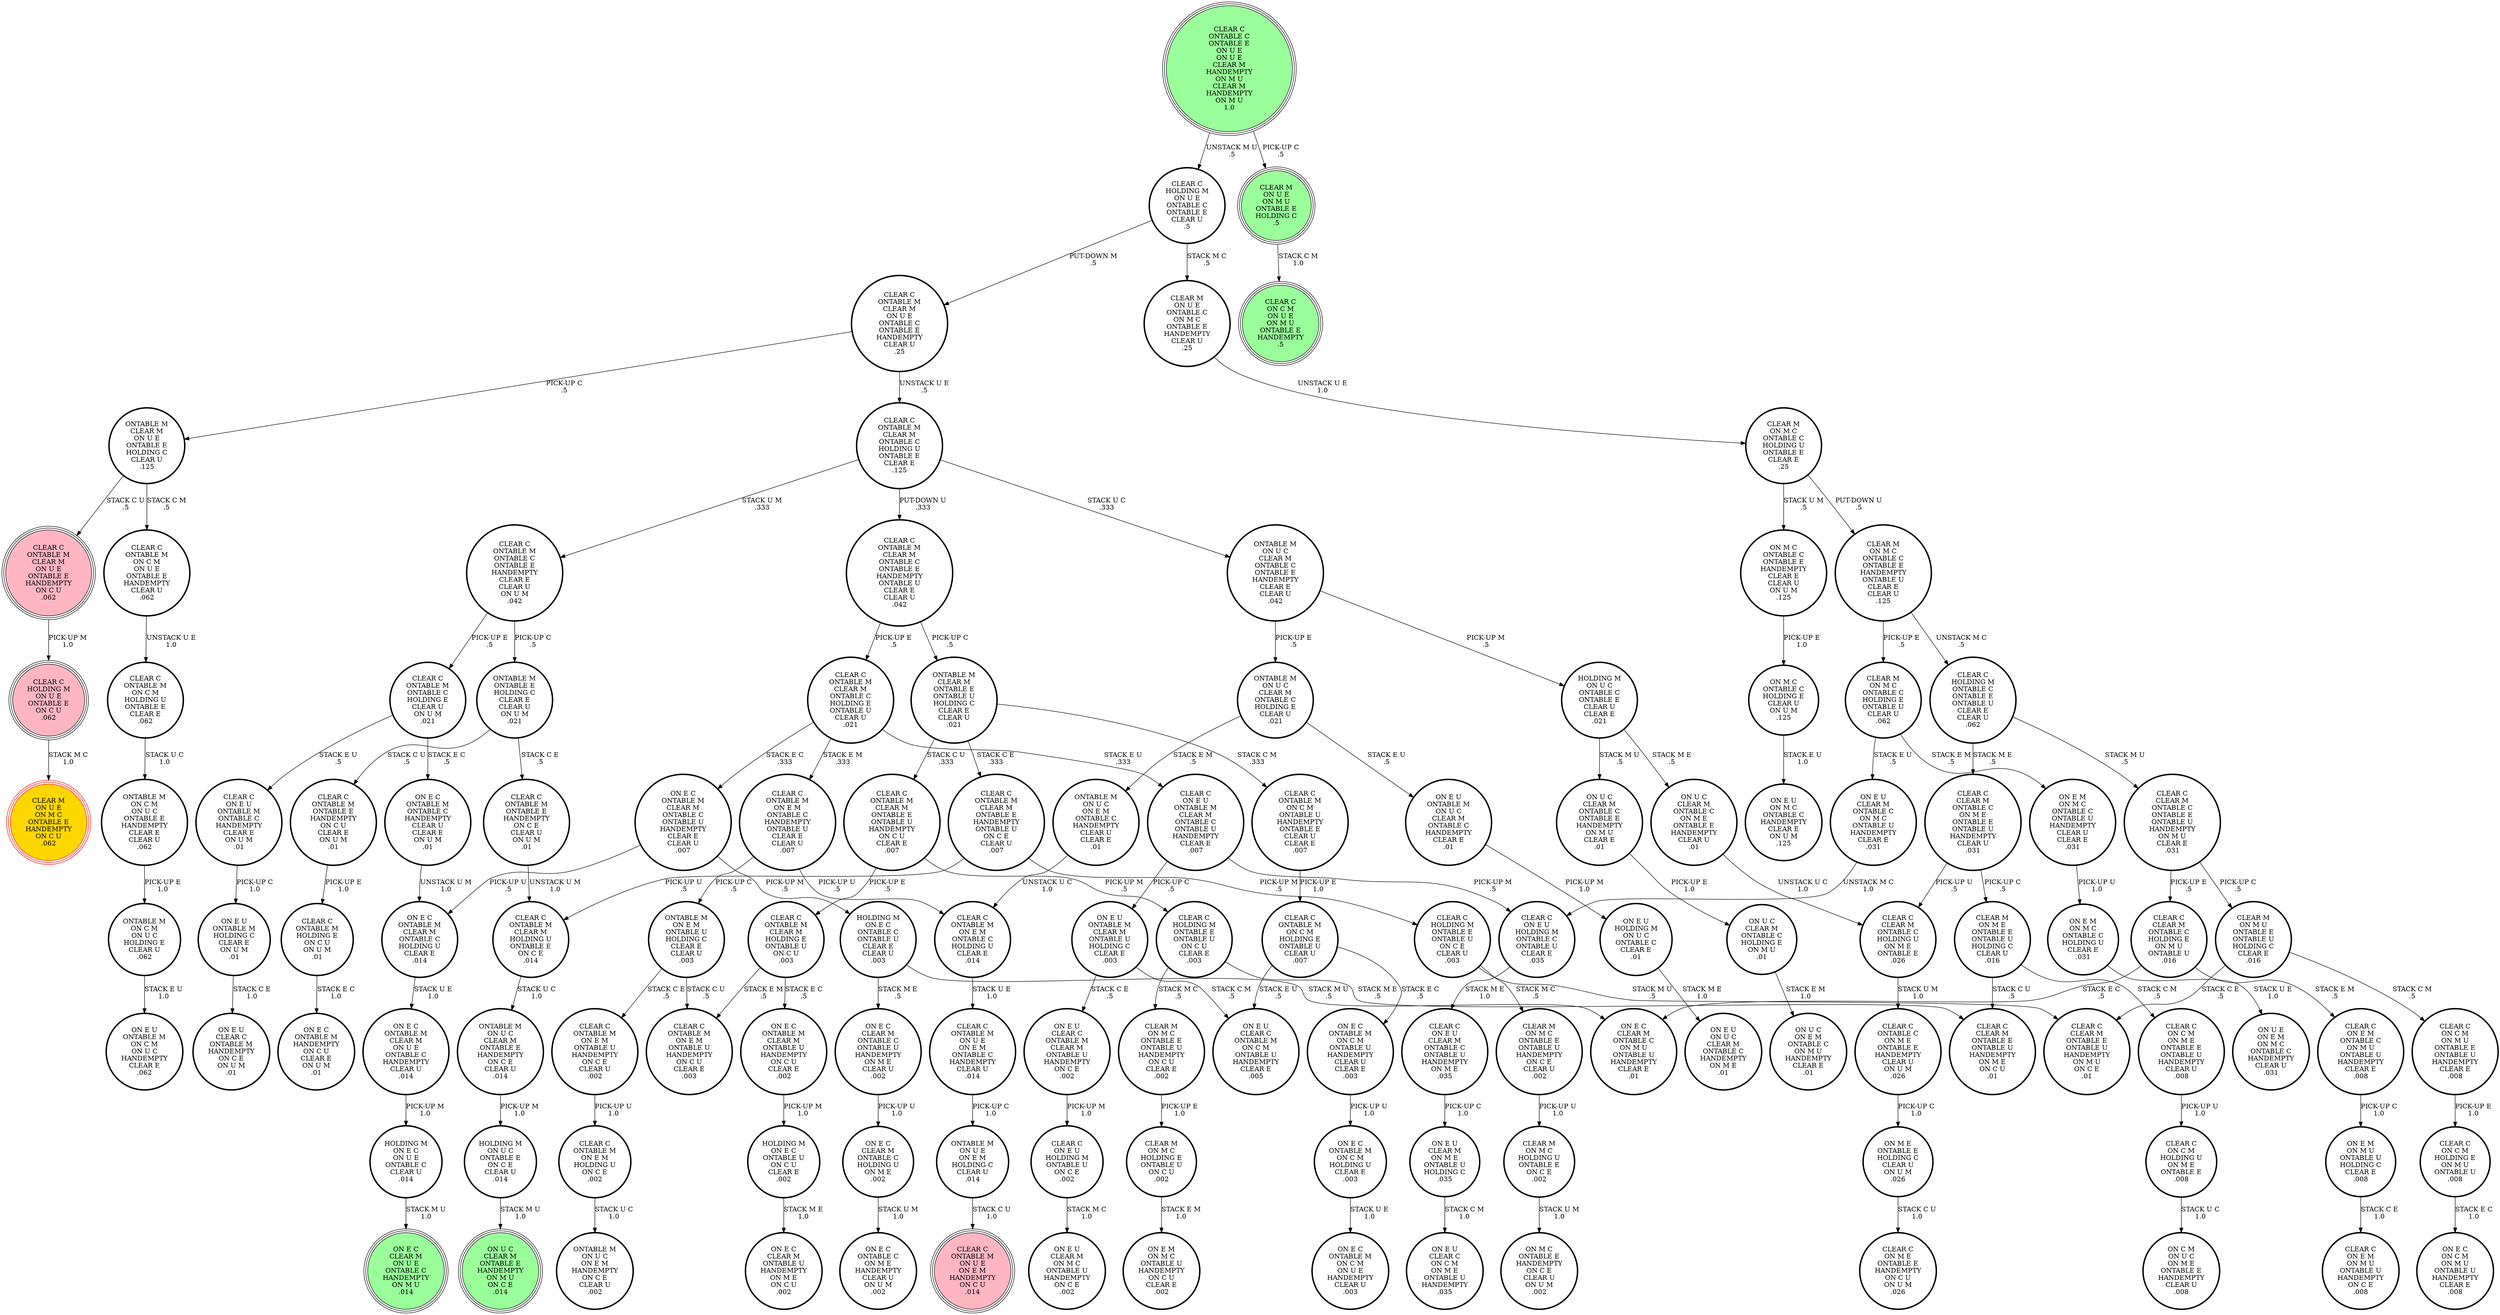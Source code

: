 digraph {
"CLEAR C\nONTABLE M\nONTABLE E\nHANDEMPTY\nON C E\nCLEAR U\nON U M\n.01\n" -> "CLEAR C\nONTABLE M\nCLEAR M\nHOLDING U\nONTABLE E\nON C E\n.014\n"[label="UNSTACK U M\n1.0\n"];
"CLEAR C\nONTABLE M\nON C M\nHOLDING E\nONTABLE U\nCLEAR U\n.007\n" -> "ON E C\nONTABLE M\nON C M\nONTABLE U\nHANDEMPTY\nCLEAR U\nCLEAR E\n.003\n"[label="STACK E C\n.5\n"];
"CLEAR C\nONTABLE M\nON C M\nHOLDING E\nONTABLE U\nCLEAR U\n.007\n" -> "ON E U\nCLEAR C\nONTABLE M\nON C M\nONTABLE U\nHANDEMPTY\nCLEAR E\n.005\n"[label="STACK E U\n.5\n"];
"CLEAR C\nONTABLE M\nON E M\nONTABLE C\nHOLDING U\nCLEAR E\n.014\n" -> "CLEAR C\nONTABLE M\nON U E\nON E M\nONTABLE C\nHANDEMPTY\nCLEAR U\n.014\n"[label="STACK U E\n1.0\n"];
"ON U C\nCLEAR M\nONTABLE C\nON M E\nONTABLE E\nHANDEMPTY\nCLEAR U\n.01\n" -> "CLEAR C\nCLEAR M\nONTABLE C\nHOLDING U\nON M E\nONTABLE E\n.026\n"[label="UNSTACK U C\n1.0\n"];
"CLEAR C\nHOLDING M\nON U E\nONTABLE C\nONTABLE E\nCLEAR U\n.5\n" -> "CLEAR M\nON U E\nONTABLE C\nON M C\nONTABLE E\nHANDEMPTY\nCLEAR U\n.25\n"[label="STACK M C\n.5\n"];
"CLEAR C\nHOLDING M\nON U E\nONTABLE C\nONTABLE E\nCLEAR U\n.5\n" -> "CLEAR C\nONTABLE M\nCLEAR M\nON U E\nONTABLE C\nONTABLE E\nHANDEMPTY\nCLEAR U\n.25\n"[label="PUT-DOWN M\n.5\n"];
"ON M C\nONTABLE C\nONTABLE E\nHANDEMPTY\nCLEAR E\nCLEAR U\nON U M\n.125\n" -> "ON M C\nONTABLE C\nHOLDING E\nCLEAR U\nON U M\n.125\n"[label="PICK-UP E\n1.0\n"];
"ON E C\nONTABLE M\nCLEAR M\nONTABLE C\nONTABLE U\nHANDEMPTY\nCLEAR E\nCLEAR U\n.007\n" -> "ON E C\nONTABLE M\nCLEAR M\nONTABLE C\nHOLDING U\nCLEAR E\n.014\n"[label="PICK-UP U\n.5\n"];
"ON E C\nONTABLE M\nCLEAR M\nONTABLE C\nONTABLE U\nHANDEMPTY\nCLEAR E\nCLEAR U\n.007\n" -> "HOLDING M\nON E C\nONTABLE C\nONTABLE U\nCLEAR E\nCLEAR U\n.003\n"[label="PICK-UP M\n.5\n"];
"CLEAR C\nON C M\nHOLDING E\nON M U\nONTABLE U\n.008\n" -> "ON E C\nON C M\nON M U\nONTABLE U\nHANDEMPTY\nCLEAR E\n.008\n"[label="STACK E C\n1.0\n"];
"CLEAR C\nONTABLE M\nCLEAR M\nHOLDING E\nONTABLE U\nON C U\n.003\n" -> "ON E C\nONTABLE M\nCLEAR M\nONTABLE U\nHANDEMPTY\nON C U\nCLEAR E\n.002\n"[label="STACK E C\n.5\n"];
"CLEAR C\nONTABLE M\nCLEAR M\nHOLDING E\nONTABLE U\nON C U\n.003\n" -> "CLEAR C\nONTABLE M\nON E M\nONTABLE U\nHANDEMPTY\nON C U\nCLEAR E\n.003\n"[label="STACK E M\n.5\n"];
"CLEAR C\nON E M\nONTABLE C\nON M U\nONTABLE U\nHANDEMPTY\nCLEAR E\n.008\n" -> "ON E M\nON M U\nONTABLE U\nHOLDING C\nCLEAR E\n.008\n"[label="PICK-UP C\n1.0\n"];
"ON E U\nCLEAR C\nONTABLE M\nCLEAR M\nONTABLE U\nHANDEMPTY\nON C E\n.002\n" -> "CLEAR C\nON E U\nHOLDING M\nONTABLE U\nON C E\n.002\n"[label="PICK-UP M\n1.0\n"];
"ON U C\nCLEAR M\nONTABLE C\nHOLDING E\nON M U\n.01\n" -> "ON U C\nON E M\nONTABLE C\nON M U\nHANDEMPTY\nCLEAR E\n.01\n"[label="STACK E M\n1.0\n"];
"CLEAR C\nHOLDING M\nONTABLE E\nONTABLE U\nON C U\nCLEAR E\n.003\n" -> "CLEAR M\nON M C\nONTABLE E\nONTABLE U\nHANDEMPTY\nON C U\nCLEAR E\n.002\n"[label="STACK M C\n.5\n"];
"CLEAR C\nHOLDING M\nONTABLE E\nONTABLE U\nON C U\nCLEAR E\n.003\n" -> "CLEAR C\nCLEAR M\nONTABLE E\nONTABLE U\nHANDEMPTY\nON M E\nON C U\n.01\n"[label="STACK M E\n.5\n"];
"ON E C\nONTABLE M\nON C M\nHOLDING U\nCLEAR E\n.003\n" -> "ON E C\nONTABLE M\nON C M\nON U E\nHANDEMPTY\nCLEAR U\n.003\n"[label="STACK U E\n1.0\n"];
"ON E C\nONTABLE M\nON C M\nONTABLE U\nHANDEMPTY\nCLEAR U\nCLEAR E\n.003\n" -> "ON E C\nONTABLE M\nON C M\nHOLDING U\nCLEAR E\n.003\n"[label="PICK-UP U\n1.0\n"];
"ONTABLE M\nON U C\nCLEAR M\nONTABLE C\nHOLDING E\nCLEAR U\n.021\n" -> "ONTABLE M\nON U C\nON E M\nONTABLE C\nHANDEMPTY\nCLEAR U\nCLEAR E\n.01\n"[label="STACK E M\n.5\n"];
"ONTABLE M\nON U C\nCLEAR M\nONTABLE C\nHOLDING E\nCLEAR U\n.021\n" -> "ON E U\nONTABLE M\nON U C\nCLEAR M\nONTABLE C\nHANDEMPTY\nCLEAR E\n.01\n"[label="STACK E U\n.5\n"];
"CLEAR M\nON M E\nONTABLE E\nONTABLE U\nHOLDING C\nCLEAR U\n.016\n" -> "CLEAR C\nCLEAR M\nONTABLE E\nONTABLE U\nHANDEMPTY\nON M E\nON C U\n.01\n"[label="STACK C U\n.5\n"];
"CLEAR M\nON M E\nONTABLE E\nONTABLE U\nHOLDING C\nCLEAR U\n.016\n" -> "CLEAR C\nON C M\nON M E\nONTABLE E\nONTABLE U\nHANDEMPTY\nCLEAR U\n.008\n"[label="STACK C M\n.5\n"];
"CLEAR C\nON C M\nHOLDING U\nON M E\nONTABLE E\n.008\n" -> "ON C M\nON U C\nON M E\nONTABLE E\nHANDEMPTY\nCLEAR U\n.008\n"[label="STACK U C\n1.0\n"];
"CLEAR C\nONTABLE M\nON C M\nHOLDING U\nONTABLE E\nCLEAR E\n.062\n" -> "ONTABLE M\nON C M\nON U C\nONTABLE E\nHANDEMPTY\nCLEAR E\nCLEAR U\n.062\n"[label="STACK U C\n1.0\n"];
"HOLDING M\nON E C\nONTABLE C\nONTABLE U\nCLEAR E\nCLEAR U\n.003\n" -> "ON E C\nCLEAR M\nONTABLE C\nON M U\nONTABLE U\nHANDEMPTY\nCLEAR E\n.01\n"[label="STACK M U\n.5\n"];
"HOLDING M\nON E C\nONTABLE C\nONTABLE U\nCLEAR E\nCLEAR U\n.003\n" -> "ON E C\nCLEAR M\nONTABLE C\nONTABLE U\nHANDEMPTY\nON M E\nCLEAR U\n.002\n"[label="STACK M E\n.5\n"];
"ON E M\nON M U\nONTABLE U\nHOLDING C\nCLEAR E\n.008\n" -> "CLEAR C\nON E M\nON M U\nONTABLE U\nHANDEMPTY\nON C E\n.008\n"[label="STACK C E\n1.0\n"];
"CLEAR M\nON M C\nONTABLE C\nHOLDING E\nONTABLE U\nCLEAR U\n.062\n" -> "ON E M\nON M C\nONTABLE C\nONTABLE U\nHANDEMPTY\nCLEAR U\nCLEAR E\n.031\n"[label="STACK E M\n.5\n"];
"CLEAR M\nON M C\nONTABLE C\nHOLDING E\nONTABLE U\nCLEAR U\n.062\n" -> "ON E U\nCLEAR M\nONTABLE C\nON M C\nONTABLE U\nHANDEMPTY\nCLEAR E\n.031\n"[label="STACK E U\n.5\n"];
"ONTABLE M\nON U E\nON E M\nHOLDING C\nCLEAR U\n.014\n" -> "CLEAR C\nONTABLE M\nON U E\nON E M\nHANDEMPTY\nON C U\n.014\n"[label="STACK C U\n1.0\n"];
"ON E C\nCLEAR M\nONTABLE C\nHOLDING U\nON M E\n.002\n" -> "ON E C\nONTABLE C\nON M E\nHANDEMPTY\nCLEAR U\nON U M\n.002\n"[label="STACK U M\n1.0\n"];
"ON E C\nCLEAR M\nONTABLE C\nONTABLE U\nHANDEMPTY\nON M E\nCLEAR U\n.002\n" -> "ON E C\nCLEAR M\nONTABLE C\nHOLDING U\nON M E\n.002\n"[label="PICK-UP U\n1.0\n"];
"ON E U\nHOLDING M\nON U C\nONTABLE C\nCLEAR E\n.01\n" -> "ON E U\nON U C\nCLEAR M\nONTABLE C\nHANDEMPTY\nON M E\n.01\n"[label="STACK M E\n1.0\n"];
"CLEAR C\nHOLDING M\nONTABLE E\nONTABLE U\nON C E\nCLEAR U\n.003\n" -> "CLEAR M\nON M C\nONTABLE E\nONTABLE U\nHANDEMPTY\nON C E\nCLEAR U\n.002\n"[label="STACK M C\n.5\n"];
"CLEAR C\nHOLDING M\nONTABLE E\nONTABLE U\nON C E\nCLEAR U\n.003\n" -> "CLEAR C\nCLEAR M\nONTABLE E\nONTABLE U\nHANDEMPTY\nON M U\nON C E\n.01\n"[label="STACK M U\n.5\n"];
"HOLDING M\nON U C\nONTABLE E\nON C E\nCLEAR U\n.014\n" -> "ON U C\nCLEAR M\nONTABLE E\nHANDEMPTY\nON M U\nON C E\n.014\n"[label="STACK M U\n1.0\n"];
"CLEAR M\nON M C\nHOLDING E\nONTABLE U\nON C U\n.002\n" -> "ON E M\nON M C\nONTABLE U\nHANDEMPTY\nON C U\nCLEAR E\n.002\n"[label="STACK E M\n1.0\n"];
"CLEAR M\nON M C\nONTABLE C\nONTABLE E\nHANDEMPTY\nONTABLE U\nCLEAR E\nCLEAR U\n.125\n" -> "CLEAR M\nON M C\nONTABLE C\nHOLDING E\nONTABLE U\nCLEAR U\n.062\n"[label="PICK-UP E\n.5\n"];
"CLEAR M\nON M C\nONTABLE C\nONTABLE E\nHANDEMPTY\nONTABLE U\nCLEAR E\nCLEAR U\n.125\n" -> "CLEAR C\nHOLDING M\nONTABLE C\nONTABLE E\nONTABLE U\nCLEAR E\nCLEAR U\n.062\n"[label="UNSTACK M C\n.5\n"];
"ONTABLE M\nCLEAR M\nON U E\nONTABLE E\nHOLDING C\nCLEAR U\n.125\n" -> "CLEAR C\nONTABLE M\nON C M\nON U E\nONTABLE E\nHANDEMPTY\nCLEAR U\n.062\n"[label="STACK C M\n.5\n"];
"ONTABLE M\nCLEAR M\nON U E\nONTABLE E\nHOLDING C\nCLEAR U\n.125\n" -> "CLEAR C\nONTABLE M\nCLEAR M\nON U E\nONTABLE E\nHANDEMPTY\nON C U\n.062\n"[label="STACK C U\n.5\n"];
"CLEAR C\nONTABLE M\nCLEAR M\nON U E\nONTABLE C\nONTABLE E\nHANDEMPTY\nCLEAR U\n.25\n" -> "ONTABLE M\nCLEAR M\nON U E\nONTABLE E\nHOLDING C\nCLEAR U\n.125\n"[label="PICK-UP C\n.5\n"];
"CLEAR C\nONTABLE M\nCLEAR M\nON U E\nONTABLE C\nONTABLE E\nHANDEMPTY\nCLEAR U\n.25\n" -> "CLEAR C\nONTABLE M\nCLEAR M\nONTABLE C\nHOLDING U\nONTABLE E\nCLEAR E\n.125\n"[label="UNSTACK U E\n.5\n"];
"CLEAR C\nON E U\nHOLDING M\nONTABLE C\nONTABLE U\nCLEAR E\n.035\n" -> "CLEAR C\nON E U\nCLEAR M\nONTABLE C\nONTABLE U\nHANDEMPTY\nON M E\n.035\n"[label="STACK M E\n1.0\n"];
"ONTABLE M\nON U C\nON E M\nONTABLE C\nHANDEMPTY\nCLEAR U\nCLEAR E\n.01\n" -> "CLEAR C\nONTABLE M\nON E M\nONTABLE C\nHOLDING U\nCLEAR E\n.014\n"[label="UNSTACK U C\n1.0\n"];
"CLEAR C\nONTABLE M\nON U E\nON E M\nONTABLE C\nHANDEMPTY\nCLEAR U\n.014\n" -> "ONTABLE M\nON U E\nON E M\nHOLDING C\nCLEAR U\n.014\n"[label="PICK-UP C\n1.0\n"];
"ON E C\nONTABLE M\nONTABLE C\nHANDEMPTY\nCLEAR U\nCLEAR E\nON U M\n.01\n" -> "ON E C\nONTABLE M\nCLEAR M\nONTABLE C\nHOLDING U\nCLEAR E\n.014\n"[label="UNSTACK U M\n1.0\n"];
"CLEAR M\nON M C\nONTABLE C\nHOLDING U\nONTABLE E\nCLEAR E\n.25\n" -> "CLEAR M\nON M C\nONTABLE C\nONTABLE E\nHANDEMPTY\nONTABLE U\nCLEAR E\nCLEAR U\n.125\n"[label="PUT-DOWN U\n.5\n"];
"CLEAR M\nON M C\nONTABLE C\nHOLDING U\nONTABLE E\nCLEAR E\n.25\n" -> "ON M C\nONTABLE C\nONTABLE E\nHANDEMPTY\nCLEAR E\nCLEAR U\nON U M\n.125\n"[label="STACK U M\n.5\n"];
"ONTABLE M\nONTABLE E\nHOLDING C\nCLEAR E\nCLEAR U\nON U M\n.021\n" -> "CLEAR C\nONTABLE M\nONTABLE E\nHANDEMPTY\nON C E\nCLEAR U\nON U M\n.01\n"[label="STACK C E\n.5\n"];
"ONTABLE M\nONTABLE E\nHOLDING C\nCLEAR E\nCLEAR U\nON U M\n.021\n" -> "CLEAR C\nONTABLE M\nONTABLE E\nHANDEMPTY\nON C U\nCLEAR E\nON U M\n.01\n"[label="STACK C U\n.5\n"];
"CLEAR C\nONTABLE M\nONTABLE E\nHANDEMPTY\nON C U\nCLEAR E\nON U M\n.01\n" -> "CLEAR C\nONTABLE M\nHOLDING E\nON C U\nON U M\n.01\n"[label="PICK-UP E\n1.0\n"];
"CLEAR C\nCLEAR M\nONTABLE C\nHOLDING E\nON M U\nONTABLE U\n.016\n" -> "ON E C\nCLEAR M\nONTABLE C\nON M U\nONTABLE U\nHANDEMPTY\nCLEAR E\n.01\n"[label="STACK E C\n.5\n"];
"CLEAR C\nCLEAR M\nONTABLE C\nHOLDING E\nON M U\nONTABLE U\n.016\n" -> "CLEAR C\nON E M\nONTABLE C\nON M U\nONTABLE U\nHANDEMPTY\nCLEAR E\n.008\n"[label="STACK E M\n.5\n"];
"CLEAR C\nHOLDING M\nONTABLE C\nONTABLE E\nONTABLE U\nCLEAR E\nCLEAR U\n.062\n" -> "CLEAR C\nCLEAR M\nONTABLE C\nON M E\nONTABLE E\nONTABLE U\nHANDEMPTY\nCLEAR U\n.031\n"[label="STACK M E\n.5\n"];
"CLEAR C\nHOLDING M\nONTABLE C\nONTABLE E\nONTABLE U\nCLEAR E\nCLEAR U\n.062\n" -> "CLEAR C\nCLEAR M\nONTABLE C\nONTABLE E\nONTABLE U\nHANDEMPTY\nON M U\nCLEAR E\n.031\n"[label="STACK M U\n.5\n"];
"CLEAR M\nON U E\nONTABLE C\nON M C\nONTABLE E\nHANDEMPTY\nCLEAR U\n.25\n" -> "CLEAR M\nON M C\nONTABLE C\nHOLDING U\nONTABLE E\nCLEAR E\n.25\n"[label="UNSTACK U E\n1.0\n"];
"CLEAR C\nON C M\nON M U\nONTABLE E\nONTABLE U\nHANDEMPTY\nCLEAR E\n.008\n" -> "CLEAR C\nON C M\nHOLDING E\nON M U\nONTABLE U\n.008\n"[label="PICK-UP E\n1.0\n"];
"CLEAR C\nCLEAR M\nONTABLE C\nHOLDING U\nON M E\nONTABLE E\n.026\n" -> "CLEAR C\nONTABLE C\nON M E\nONTABLE E\nHANDEMPTY\nCLEAR U\nON U M\n.026\n"[label="STACK U M\n1.0\n"];
"HOLDING M\nON U C\nONTABLE C\nONTABLE E\nCLEAR U\nCLEAR E\n.021\n" -> "ON U C\nCLEAR M\nONTABLE C\nON M E\nONTABLE E\nHANDEMPTY\nCLEAR U\n.01\n"[label="STACK M E\n.5\n"];
"HOLDING M\nON U C\nONTABLE C\nONTABLE E\nCLEAR U\nCLEAR E\n.021\n" -> "ON U C\nCLEAR M\nONTABLE C\nONTABLE E\nHANDEMPTY\nON M U\nCLEAR E\n.01\n"[label="STACK M U\n.5\n"];
"CLEAR C\nONTABLE M\nONTABLE C\nONTABLE E\nHANDEMPTY\nCLEAR E\nCLEAR U\nON U M\n.042\n" -> "ONTABLE M\nONTABLE E\nHOLDING C\nCLEAR E\nCLEAR U\nON U M\n.021\n"[label="PICK-UP C\n.5\n"];
"CLEAR C\nONTABLE M\nONTABLE C\nONTABLE E\nHANDEMPTY\nCLEAR E\nCLEAR U\nON U M\n.042\n" -> "CLEAR C\nONTABLE M\nONTABLE C\nHOLDING E\nCLEAR U\nON U M\n.021\n"[label="PICK-UP E\n.5\n"];
"CLEAR M\nON M C\nHOLDING U\nONTABLE E\nON C E\n.002\n" -> "ON M C\nONTABLE E\nHANDEMPTY\nON C E\nCLEAR U\nON U M\n.002\n"[label="STACK U M\n1.0\n"];
"CLEAR C\nONTABLE M\nON C M\nON U E\nONTABLE E\nHANDEMPTY\nCLEAR U\n.062\n" -> "CLEAR C\nONTABLE M\nON C M\nHOLDING U\nONTABLE E\nCLEAR E\n.062\n"[label="UNSTACK U E\n1.0\n"];
"CLEAR C\nON C M\nON M E\nONTABLE E\nONTABLE U\nHANDEMPTY\nCLEAR U\n.008\n" -> "CLEAR C\nON C M\nHOLDING U\nON M E\nONTABLE E\n.008\n"[label="PICK-UP U\n1.0\n"];
"ON E C\nONTABLE M\nCLEAR M\nON U E\nONTABLE C\nHANDEMPTY\nCLEAR U\n.014\n" -> "HOLDING M\nON E C\nON U E\nONTABLE C\nCLEAR U\n.014\n"[label="PICK-UP M\n1.0\n"];
"ONTABLE M\nCLEAR M\nONTABLE E\nONTABLE U\nHOLDING C\nCLEAR E\nCLEAR U\n.021\n" -> "CLEAR C\nONTABLE M\nCLEAR M\nONTABLE E\nONTABLE U\nHANDEMPTY\nON C U\nCLEAR E\n.007\n"[label="STACK C U\n.333\n"];
"ONTABLE M\nCLEAR M\nONTABLE E\nONTABLE U\nHOLDING C\nCLEAR E\nCLEAR U\n.021\n" -> "CLEAR C\nONTABLE M\nON C M\nONTABLE U\nHANDEMPTY\nONTABLE E\nCLEAR U\nCLEAR E\n.007\n"[label="STACK C M\n.333\n"];
"ONTABLE M\nCLEAR M\nONTABLE E\nONTABLE U\nHOLDING C\nCLEAR E\nCLEAR U\n.021\n" -> "CLEAR C\nONTABLE M\nCLEAR M\nONTABLE E\nHANDEMPTY\nONTABLE U\nON C E\nCLEAR U\n.007\n"[label="STACK C E\n.333\n"];
"ONTABLE M\nON U C\nCLEAR M\nONTABLE C\nONTABLE E\nHANDEMPTY\nCLEAR E\nCLEAR U\n.042\n" -> "ONTABLE M\nON U C\nCLEAR M\nONTABLE C\nHOLDING E\nCLEAR U\n.021\n"[label="PICK-UP E\n.5\n"];
"ONTABLE M\nON U C\nCLEAR M\nONTABLE C\nONTABLE E\nHANDEMPTY\nCLEAR E\nCLEAR U\n.042\n" -> "HOLDING M\nON U C\nONTABLE C\nONTABLE E\nCLEAR U\nCLEAR E\n.021\n"[label="PICK-UP M\n.5\n"];
"CLEAR C\nONTABLE M\nON E M\nONTABLE C\nHANDEMPTY\nONTABLE U\nCLEAR E\nCLEAR U\n.007\n" -> "ONTABLE M\nON E M\nONTABLE U\nHOLDING C\nCLEAR E\nCLEAR U\n.003\n"[label="PICK-UP C\n.5\n"];
"CLEAR C\nONTABLE M\nON E M\nONTABLE C\nHANDEMPTY\nONTABLE U\nCLEAR E\nCLEAR U\n.007\n" -> "CLEAR C\nONTABLE M\nON E M\nONTABLE C\nHOLDING U\nCLEAR E\n.014\n"[label="PICK-UP U\n.5\n"];
"CLEAR M\nON M C\nONTABLE E\nONTABLE U\nHANDEMPTY\nON C E\nCLEAR U\n.002\n" -> "CLEAR M\nON M C\nHOLDING U\nONTABLE E\nON C E\n.002\n"[label="PICK-UP U\n1.0\n"];
"CLEAR C\nONTABLE C\nONTABLE E\nON U E\nON U E\nCLEAR M\nHANDEMPTY\nON M U\nCLEAR M\nHANDEMPTY\nON M U\n1.0\n" -> "CLEAR C\nHOLDING M\nON U E\nONTABLE C\nONTABLE E\nCLEAR U\n.5\n"[label="UNSTACK M U\n.5\n"];
"CLEAR C\nONTABLE C\nONTABLE E\nON U E\nON U E\nCLEAR M\nHANDEMPTY\nON M U\nCLEAR M\nHANDEMPTY\nON M U\n1.0\n" -> "CLEAR M\nON U E\nON M U\nONTABLE E\nHOLDING C\n.5\n"[label="PICK-UP C\n.5\n"];
"ON E U\nONTABLE M\nON U C\nCLEAR M\nONTABLE C\nHANDEMPTY\nCLEAR E\n.01\n" -> "ON E U\nHOLDING M\nON U C\nONTABLE C\nCLEAR E\n.01\n"[label="PICK-UP M\n1.0\n"];
"CLEAR C\nCLEAR M\nONTABLE C\nONTABLE E\nONTABLE U\nHANDEMPTY\nON M U\nCLEAR E\n.031\n" -> "CLEAR C\nCLEAR M\nONTABLE C\nHOLDING E\nON M U\nONTABLE U\n.016\n"[label="PICK-UP E\n.5\n"];
"CLEAR C\nCLEAR M\nONTABLE C\nONTABLE E\nONTABLE U\nHANDEMPTY\nON M U\nCLEAR E\n.031\n" -> "CLEAR M\nON M U\nONTABLE E\nONTABLE U\nHOLDING C\nCLEAR E\n.016\n"[label="PICK-UP C\n.5\n"];
"CLEAR C\nONTABLE M\nCLEAR M\nON U E\nONTABLE E\nHANDEMPTY\nON C U\n.062\n" -> "CLEAR C\nHOLDING M\nON U E\nONTABLE E\nON C U\n.062\n"[label="PICK-UP M\n1.0\n"];
"CLEAR C\nON E U\nHOLDING M\nONTABLE U\nON C E\n.002\n" -> "ON E U\nCLEAR M\nON M C\nONTABLE U\nHANDEMPTY\nON C E\n.002\n"[label="STACK M C\n1.0\n"];
"CLEAR C\nCLEAR M\nONTABLE C\nON M E\nONTABLE E\nONTABLE U\nHANDEMPTY\nCLEAR U\n.031\n" -> "CLEAR C\nCLEAR M\nONTABLE C\nHOLDING U\nON M E\nONTABLE E\n.026\n"[label="PICK-UP U\n.5\n"];
"CLEAR C\nCLEAR M\nONTABLE C\nON M E\nONTABLE E\nONTABLE U\nHANDEMPTY\nCLEAR U\n.031\n" -> "CLEAR M\nON M E\nONTABLE E\nONTABLE U\nHOLDING C\nCLEAR U\n.016\n"[label="PICK-UP C\n.5\n"];
"ON M C\nONTABLE C\nHOLDING E\nCLEAR U\nON U M\n.125\n" -> "ON E U\nON M C\nONTABLE C\nHANDEMPTY\nCLEAR E\nON U M\n.125\n"[label="STACK E U\n1.0\n"];
"CLEAR C\nHOLDING M\nON U E\nONTABLE E\nON C U\n.062\n" -> "CLEAR M\nON U E\nON M C\nONTABLE E\nHANDEMPTY\nON C U\n.062\n"[label="STACK M C\n1.0\n"];
"ON E U\nCLEAR M\nONTABLE C\nON M C\nONTABLE U\nHANDEMPTY\nCLEAR E\n.031\n" -> "CLEAR C\nON E U\nHOLDING M\nONTABLE C\nONTABLE U\nCLEAR E\n.035\n"[label="UNSTACK M C\n1.0\n"];
"CLEAR C\nON E U\nONTABLE M\nCLEAR M\nONTABLE C\nONTABLE U\nHANDEMPTY\nCLEAR E\n.007\n" -> "ON E U\nONTABLE M\nCLEAR M\nONTABLE U\nHOLDING C\nCLEAR E\n.003\n"[label="PICK-UP C\n.5\n"];
"CLEAR C\nON E U\nONTABLE M\nCLEAR M\nONTABLE C\nONTABLE U\nHANDEMPTY\nCLEAR E\n.007\n" -> "CLEAR C\nON E U\nHOLDING M\nONTABLE C\nONTABLE U\nCLEAR E\n.035\n"[label="PICK-UP M\n.5\n"];
"ON E M\nON M C\nONTABLE C\nONTABLE U\nHANDEMPTY\nCLEAR U\nCLEAR E\n.031\n" -> "ON E M\nON M C\nONTABLE C\nHOLDING U\nCLEAR E\n.031\n"[label="PICK-UP U\n1.0\n"];
"CLEAR C\nONTABLE M\nCLEAR M\nONTABLE E\nHANDEMPTY\nONTABLE U\nON C E\nCLEAR U\n.007\n" -> "CLEAR C\nHOLDING M\nONTABLE E\nONTABLE U\nON C E\nCLEAR U\n.003\n"[label="PICK-UP M\n.5\n"];
"CLEAR C\nONTABLE M\nCLEAR M\nONTABLE E\nHANDEMPTY\nONTABLE U\nON C E\nCLEAR U\n.007\n" -> "CLEAR C\nONTABLE M\nCLEAR M\nHOLDING U\nONTABLE E\nON C E\n.014\n"[label="PICK-UP U\n.5\n"];
"CLEAR C\nONTABLE M\nON E M\nHOLDING U\nON C E\n.002\n" -> "ONTABLE M\nON U C\nON E M\nHANDEMPTY\nON C E\nCLEAR U\n.002\n"[label="STACK U C\n1.0\n"];
"CLEAR M\nON M C\nONTABLE E\nONTABLE U\nHANDEMPTY\nON C U\nCLEAR E\n.002\n" -> "CLEAR M\nON M C\nHOLDING E\nONTABLE U\nON C U\n.002\n"[label="PICK-UP E\n1.0\n"];
"ONTABLE M\nON E M\nONTABLE U\nHOLDING C\nCLEAR E\nCLEAR U\n.003\n" -> "CLEAR C\nONTABLE M\nON E M\nONTABLE U\nHANDEMPTY\nON C E\nCLEAR U\n.002\n"[label="STACK C E\n.5\n"];
"ONTABLE M\nON E M\nONTABLE U\nHOLDING C\nCLEAR E\nCLEAR U\n.003\n" -> "CLEAR C\nONTABLE M\nON E M\nONTABLE U\nHANDEMPTY\nON C U\nCLEAR E\n.003\n"[label="STACK C U\n.5\n"];
"CLEAR M\nON U E\nON M U\nONTABLE E\nHOLDING C\n.5\n" -> "CLEAR C\nON C M\nON U E\nON M U\nONTABLE E\nHANDEMPTY\n.5\n"[label="STACK C M\n1.0\n"];
"ON M E\nONTABLE E\nHOLDING C\nCLEAR U\nON U M\n.026\n" -> "CLEAR C\nON M E\nONTABLE E\nHANDEMPTY\nON C U\nON U M\n.026\n"[label="STACK C U\n1.0\n"];
"CLEAR C\nONTABLE C\nON M E\nONTABLE E\nHANDEMPTY\nCLEAR U\nON U M\n.026\n" -> "ON M E\nONTABLE E\nHOLDING C\nCLEAR U\nON U M\n.026\n"[label="PICK-UP C\n1.0\n"];
"CLEAR C\nONTABLE M\nHOLDING E\nON C U\nON U M\n.01\n" -> "ON E C\nONTABLE M\nHANDEMPTY\nON C U\nCLEAR E\nON U M\n.01\n"[label="STACK E C\n1.0\n"];
"CLEAR C\nONTABLE M\nCLEAR M\nONTABLE C\nHOLDING E\nONTABLE U\nCLEAR U\n.021\n" -> "CLEAR C\nONTABLE M\nON E M\nONTABLE C\nHANDEMPTY\nONTABLE U\nCLEAR E\nCLEAR U\n.007\n"[label="STACK E M\n.333\n"];
"CLEAR C\nONTABLE M\nCLEAR M\nONTABLE C\nHOLDING E\nONTABLE U\nCLEAR U\n.021\n" -> "ON E C\nONTABLE M\nCLEAR M\nONTABLE C\nONTABLE U\nHANDEMPTY\nCLEAR E\nCLEAR U\n.007\n"[label="STACK E C\n.333\n"];
"CLEAR C\nONTABLE M\nCLEAR M\nONTABLE C\nHOLDING E\nONTABLE U\nCLEAR U\n.021\n" -> "CLEAR C\nON E U\nONTABLE M\nCLEAR M\nONTABLE C\nONTABLE U\nHANDEMPTY\nCLEAR E\n.007\n"[label="STACK E U\n.333\n"];
"ON E U\nCLEAR M\nON M E\nONTABLE U\nHOLDING C\n.035\n" -> "ON E U\nCLEAR C\nON C M\nON M E\nONTABLE U\nHANDEMPTY\n.035\n"[label="STACK C M\n1.0\n"];
"ON E U\nONTABLE M\nHOLDING C\nCLEAR E\nON U M\n.01\n" -> "ON E U\nCLEAR C\nONTABLE M\nHANDEMPTY\nON C E\nON U M\n.01\n"[label="STACK C E\n1.0\n"];
"CLEAR C\nON E U\nCLEAR M\nONTABLE C\nONTABLE U\nHANDEMPTY\nON M E\n.035\n" -> "ON E U\nCLEAR M\nON M E\nONTABLE U\nHOLDING C\n.035\n"[label="PICK-UP C\n1.0\n"];
"ON E C\nONTABLE M\nCLEAR M\nONTABLE C\nHOLDING U\nCLEAR E\n.014\n" -> "ON E C\nONTABLE M\nCLEAR M\nON U E\nONTABLE C\nHANDEMPTY\nCLEAR U\n.014\n"[label="STACK U E\n1.0\n"];
"HOLDING M\nON E C\nON U E\nONTABLE C\nCLEAR U\n.014\n" -> "ON E C\nCLEAR M\nON U E\nONTABLE C\nHANDEMPTY\nON M U\n.014\n"[label="STACK M U\n1.0\n"];
"ON U C\nCLEAR M\nONTABLE C\nONTABLE E\nHANDEMPTY\nON M U\nCLEAR E\n.01\n" -> "ON U C\nCLEAR M\nONTABLE C\nHOLDING E\nON M U\n.01\n"[label="PICK-UP E\n1.0\n"];
"CLEAR C\nONTABLE M\nCLEAR M\nONTABLE E\nONTABLE U\nHANDEMPTY\nON C U\nCLEAR E\n.007\n" -> "CLEAR C\nHOLDING M\nONTABLE E\nONTABLE U\nON C U\nCLEAR E\n.003\n"[label="PICK-UP M\n.5\n"];
"CLEAR C\nONTABLE M\nCLEAR M\nONTABLE E\nONTABLE U\nHANDEMPTY\nON C U\nCLEAR E\n.007\n" -> "CLEAR C\nONTABLE M\nCLEAR M\nHOLDING E\nONTABLE U\nON C U\n.003\n"[label="PICK-UP E\n.5\n"];
"ONTABLE M\nON U C\nCLEAR M\nONTABLE E\nHANDEMPTY\nON C E\nCLEAR U\n.014\n" -> "HOLDING M\nON U C\nONTABLE E\nON C E\nCLEAR U\n.014\n"[label="PICK-UP M\n1.0\n"];
"CLEAR C\nONTABLE M\nONTABLE C\nHOLDING E\nCLEAR U\nON U M\n.021\n" -> "CLEAR C\nON E U\nONTABLE M\nONTABLE C\nHANDEMPTY\nCLEAR E\nON U M\n.01\n"[label="STACK E U\n.5\n"];
"CLEAR C\nONTABLE M\nONTABLE C\nHOLDING E\nCLEAR U\nON U M\n.021\n" -> "ON E C\nONTABLE M\nONTABLE C\nHANDEMPTY\nCLEAR U\nCLEAR E\nON U M\n.01\n"[label="STACK E C\n.5\n"];
"ONTABLE M\nON C M\nON U C\nHOLDING E\nCLEAR U\n.062\n" -> "ON E U\nONTABLE M\nON C M\nON U C\nHANDEMPTY\nCLEAR E\n.062\n"[label="STACK E U\n1.0\n"];
"HOLDING M\nON E C\nONTABLE U\nON C U\nCLEAR E\n.002\n" -> "ON E C\nCLEAR M\nONTABLE U\nHANDEMPTY\nON M E\nON C U\n.002\n"[label="STACK M E\n1.0\n"];
"CLEAR C\nONTABLE M\nCLEAR M\nONTABLE C\nHOLDING U\nONTABLE E\nCLEAR E\n.125\n" -> "CLEAR C\nONTABLE M\nCLEAR M\nONTABLE C\nONTABLE E\nHANDEMPTY\nONTABLE U\nCLEAR E\nCLEAR U\n.042\n"[label="PUT-DOWN U\n.333\n"];
"CLEAR C\nONTABLE M\nCLEAR M\nONTABLE C\nHOLDING U\nONTABLE E\nCLEAR E\n.125\n" -> "CLEAR C\nONTABLE M\nONTABLE C\nONTABLE E\nHANDEMPTY\nCLEAR E\nCLEAR U\nON U M\n.042\n"[label="STACK U M\n.333\n"];
"CLEAR C\nONTABLE M\nCLEAR M\nONTABLE C\nHOLDING U\nONTABLE E\nCLEAR E\n.125\n" -> "ONTABLE M\nON U C\nCLEAR M\nONTABLE C\nONTABLE E\nHANDEMPTY\nCLEAR E\nCLEAR U\n.042\n"[label="STACK U C\n.333\n"];
"ONTABLE M\nON C M\nON U C\nONTABLE E\nHANDEMPTY\nCLEAR E\nCLEAR U\n.062\n" -> "ONTABLE M\nON C M\nON U C\nHOLDING E\nCLEAR U\n.062\n"[label="PICK-UP E\n1.0\n"];
"CLEAR C\nONTABLE M\nON C M\nONTABLE U\nHANDEMPTY\nONTABLE E\nCLEAR U\nCLEAR E\n.007\n" -> "CLEAR C\nONTABLE M\nON C M\nHOLDING E\nONTABLE U\nCLEAR U\n.007\n"[label="PICK-UP E\n1.0\n"];
"CLEAR C\nONTABLE M\nCLEAR M\nHOLDING U\nONTABLE E\nON C E\n.014\n" -> "ONTABLE M\nON U C\nCLEAR M\nONTABLE E\nHANDEMPTY\nON C E\nCLEAR U\n.014\n"[label="STACK U C\n1.0\n"];
"ON E C\nONTABLE M\nCLEAR M\nONTABLE U\nHANDEMPTY\nON C U\nCLEAR E\n.002\n" -> "HOLDING M\nON E C\nONTABLE U\nON C U\nCLEAR E\n.002\n"[label="PICK-UP M\n1.0\n"];
"CLEAR C\nONTABLE M\nCLEAR M\nONTABLE C\nONTABLE E\nHANDEMPTY\nONTABLE U\nCLEAR E\nCLEAR U\n.042\n" -> "CLEAR C\nONTABLE M\nCLEAR M\nONTABLE C\nHOLDING E\nONTABLE U\nCLEAR U\n.021\n"[label="PICK-UP E\n.5\n"];
"CLEAR C\nONTABLE M\nCLEAR M\nONTABLE C\nONTABLE E\nHANDEMPTY\nONTABLE U\nCLEAR E\nCLEAR U\n.042\n" -> "ONTABLE M\nCLEAR M\nONTABLE E\nONTABLE U\nHOLDING C\nCLEAR E\nCLEAR U\n.021\n"[label="PICK-UP C\n.5\n"];
"ON E U\nONTABLE M\nCLEAR M\nONTABLE U\nHOLDING C\nCLEAR E\n.003\n" -> "ON E U\nCLEAR C\nONTABLE M\nCLEAR M\nONTABLE U\nHANDEMPTY\nON C E\n.002\n"[label="STACK C E\n.5\n"];
"ON E U\nONTABLE M\nCLEAR M\nONTABLE U\nHOLDING C\nCLEAR E\n.003\n" -> "ON E U\nCLEAR C\nONTABLE M\nON C M\nONTABLE U\nHANDEMPTY\nCLEAR E\n.005\n"[label="STACK C M\n.5\n"];
"CLEAR C\nONTABLE M\nON E M\nONTABLE U\nHANDEMPTY\nON C E\nCLEAR U\n.002\n" -> "CLEAR C\nONTABLE M\nON E M\nHOLDING U\nON C E\n.002\n"[label="PICK-UP U\n1.0\n"];
"CLEAR M\nON M U\nONTABLE E\nONTABLE U\nHOLDING C\nCLEAR E\n.016\n" -> "CLEAR C\nCLEAR M\nONTABLE E\nONTABLE U\nHANDEMPTY\nON M U\nON C E\n.01\n"[label="STACK C E\n.5\n"];
"CLEAR M\nON M U\nONTABLE E\nONTABLE U\nHOLDING C\nCLEAR E\n.016\n" -> "CLEAR C\nON C M\nON M U\nONTABLE E\nONTABLE U\nHANDEMPTY\nCLEAR E\n.008\n"[label="STACK C M\n.5\n"];
"CLEAR C\nON E U\nONTABLE M\nONTABLE C\nHANDEMPTY\nCLEAR E\nON U M\n.01\n" -> "ON E U\nONTABLE M\nHOLDING C\nCLEAR E\nON U M\n.01\n"[label="PICK-UP C\n1.0\n"];
"ON E M\nON M C\nONTABLE C\nHOLDING U\nCLEAR E\n.031\n" -> "ON U E\nON E M\nON M C\nONTABLE C\nHANDEMPTY\nCLEAR U\n.031\n"[label="STACK U E\n1.0\n"];
"CLEAR C\nON E M\nON M U\nONTABLE U\nHANDEMPTY\nON C E\n.008\n" [shape=circle, penwidth=3];
"ON E U\nCLEAR C\nONTABLE M\nON C M\nONTABLE U\nHANDEMPTY\nCLEAR E\n.005\n" [shape=circle, penwidth=3];
"ON E C\nCLEAR M\nONTABLE U\nHANDEMPTY\nON M E\nON C U\n.002\n" [shape=circle, penwidth=3];
"ON E U\nCLEAR C\nONTABLE M\nHANDEMPTY\nON C E\nON U M\n.01\n" [shape=circle, penwidth=3];
"CLEAR C\nONTABLE M\nON E M\nONTABLE U\nHANDEMPTY\nON C U\nCLEAR E\n.003\n" [shape=circle, penwidth=3];
"ON E M\nON M C\nONTABLE U\nHANDEMPTY\nON C U\nCLEAR E\n.002\n" [shape=circle, penwidth=3];
"CLEAR M\nON U E\nON M C\nONTABLE E\nHANDEMPTY\nON C U\n.062\n" [shape=circle, style=filled color=red, fillcolor=gold, peripheries=3];
"ON E C\nONTABLE M\nHANDEMPTY\nON C U\nCLEAR E\nON U M\n.01\n" [shape=circle, penwidth=3];
"ON U C\nCLEAR M\nONTABLE E\nHANDEMPTY\nON M U\nON C E\n.014\n" [shape=circle, style=filled, fillcolor=palegreen1, peripheries=3];
"ON E U\nCLEAR C\nON C M\nON M E\nONTABLE U\nHANDEMPTY\n.035\n" [shape=circle, penwidth=3];
"ON E U\nONTABLE M\nON C M\nON U C\nHANDEMPTY\nCLEAR E\n.062\n" [shape=circle, penwidth=3];
"ON E U\nON U C\nCLEAR M\nONTABLE C\nHANDEMPTY\nON M E\n.01\n" [shape=circle, penwidth=3];
"ON E C\nON C M\nON M U\nONTABLE U\nHANDEMPTY\nCLEAR E\n.008\n" [shape=circle, penwidth=3];
"ON C M\nON U C\nON M E\nONTABLE E\nHANDEMPTY\nCLEAR U\n.008\n" [shape=circle, penwidth=3];
"ON E U\nON M C\nONTABLE C\nHANDEMPTY\nCLEAR E\nON U M\n.125\n" [shape=circle, penwidth=3];
"ON E C\nCLEAR M\nON U E\nONTABLE C\nHANDEMPTY\nON M U\n.014\n" [shape=circle, style=filled, fillcolor=palegreen1, peripheries=3];
"CLEAR C\nON C M\nON U E\nON M U\nONTABLE E\nHANDEMPTY\n.5\n" [shape=circle, style=filled, fillcolor=palegreen1, peripheries=3];
"CLEAR C\nCLEAR M\nONTABLE E\nONTABLE U\nHANDEMPTY\nON M U\nON C E\n.01\n" [shape=circle, penwidth=3];
"ON U E\nON E M\nON M C\nONTABLE C\nHANDEMPTY\nCLEAR U\n.031\n" [shape=circle, penwidth=3];
"CLEAR C\nON M E\nONTABLE E\nHANDEMPTY\nON C U\nON U M\n.026\n" [shape=circle, penwidth=3];
"CLEAR C\nCLEAR M\nONTABLE E\nONTABLE U\nHANDEMPTY\nON M E\nON C U\n.01\n" [shape=circle, penwidth=3];
"ON U C\nON E M\nONTABLE C\nON M U\nHANDEMPTY\nCLEAR E\n.01\n" [shape=circle, penwidth=3];
"ON E U\nCLEAR M\nON M C\nONTABLE U\nHANDEMPTY\nON C E\n.002\n" [shape=circle, penwidth=3];
"CLEAR C\nONTABLE M\nON U E\nON E M\nHANDEMPTY\nON C U\n.014\n" [shape=circle, style=filled, fillcolor=lightpink, peripheries=3];
"ON M C\nONTABLE E\nHANDEMPTY\nON C E\nCLEAR U\nON U M\n.002\n" [shape=circle, penwidth=3];
"ON E C\nCLEAR M\nONTABLE C\nON M U\nONTABLE U\nHANDEMPTY\nCLEAR E\n.01\n" [shape=circle, penwidth=3];
"ONTABLE M\nON U C\nON E M\nHANDEMPTY\nON C E\nCLEAR U\n.002\n" [shape=circle, penwidth=3];
"ON E C\nONTABLE C\nON M E\nHANDEMPTY\nCLEAR U\nON U M\n.002\n" [shape=circle, penwidth=3];
"ON E C\nONTABLE M\nON C M\nON U E\nHANDEMPTY\nCLEAR U\n.003\n" [shape=circle, penwidth=3];
"CLEAR C\nONTABLE C\nON M E\nONTABLE E\nHANDEMPTY\nCLEAR U\nON U M\n.026\n" [shape=circle, penwidth=3];
"CLEAR C\nON E M\nON M U\nONTABLE U\nHANDEMPTY\nON C E\n.008\n" [shape=circle, penwidth=3];
"CLEAR C\nONTABLE M\nONTABLE E\nHANDEMPTY\nON C E\nCLEAR U\nON U M\n.01\n" [shape=circle, penwidth=3];
"ON E U\nCLEAR C\nONTABLE M\nCLEAR M\nONTABLE U\nHANDEMPTY\nON C E\n.002\n" [shape=circle, penwidth=3];
"ON E U\nCLEAR C\nONTABLE M\nON C M\nONTABLE U\nHANDEMPTY\nCLEAR E\n.005\n" [shape=circle, penwidth=3];
"CLEAR M\nON M C\nHOLDING U\nONTABLE E\nON C E\n.002\n" [shape=circle, penwidth=3];
"CLEAR C\nONTABLE C\nONTABLE E\nON U E\nON U E\nCLEAR M\nHANDEMPTY\nON M U\nCLEAR M\nHANDEMPTY\nON M U\n1.0\n" [shape=circle, style=filled, fillcolor=palegreen1, peripheries=3];
"CLEAR C\nONTABLE M\nON C M\nON U E\nONTABLE E\nHANDEMPTY\nCLEAR U\n.062\n" [shape=circle, penwidth=3];
"ON M C\nONTABLE C\nONTABLE E\nHANDEMPTY\nCLEAR E\nCLEAR U\nON U M\n.125\n" [shape=circle, penwidth=3];
"CLEAR C\nHOLDING M\nONTABLE E\nONTABLE U\nON C U\nCLEAR E\n.003\n" [shape=circle, penwidth=3];
"ON E M\nON M C\nONTABLE C\nONTABLE U\nHANDEMPTY\nCLEAR U\nCLEAR E\n.031\n" [shape=circle, penwidth=3];
"CLEAR C\nONTABLE M\nONTABLE E\nHANDEMPTY\nON C U\nCLEAR E\nON U M\n.01\n" [shape=circle, penwidth=3];
"ON E C\nCLEAR M\nONTABLE U\nHANDEMPTY\nON M E\nON C U\n.002\n" [shape=circle, penwidth=3];
"ON E U\nCLEAR C\nONTABLE M\nHANDEMPTY\nON C E\nON U M\n.01\n" [shape=circle, penwidth=3];
"CLEAR C\nONTABLE M\nON C M\nHOLDING E\nONTABLE U\nCLEAR U\n.007\n" [shape=circle, penwidth=3];
"ONTABLE M\nON U C\nCLEAR M\nONTABLE C\nONTABLE E\nHANDEMPTY\nCLEAR E\nCLEAR U\n.042\n" [shape=circle, penwidth=3];
"CLEAR C\nON E U\nONTABLE M\nONTABLE C\nHANDEMPTY\nCLEAR E\nON U M\n.01\n" [shape=circle, penwidth=3];
"ONTABLE M\nON U C\nCLEAR M\nONTABLE C\nHOLDING E\nCLEAR U\n.021\n" [shape=circle, penwidth=3];
"CLEAR M\nON M C\nHOLDING E\nONTABLE U\nON C U\n.002\n" [shape=circle, penwidth=3];
"CLEAR C\nHOLDING M\nONTABLE E\nONTABLE U\nON C E\nCLEAR U\n.003\n" [shape=circle, penwidth=3];
"CLEAR M\nON M C\nONTABLE C\nONTABLE E\nHANDEMPTY\nONTABLE U\nCLEAR E\nCLEAR U\n.125\n" [shape=circle, penwidth=3];
"ON E C\nONTABLE M\nCLEAR M\nONTABLE C\nONTABLE U\nHANDEMPTY\nCLEAR E\nCLEAR U\n.007\n" [shape=circle, penwidth=3];
"CLEAR C\nONTABLE M\nCLEAR M\nON U E\nONTABLE E\nHANDEMPTY\nON C U\n.062\n" [shape=circle, style=filled, fillcolor=lightpink, peripheries=3];
"CLEAR C\nONTABLE M\nON E M\nONTABLE U\nHANDEMPTY\nON C U\nCLEAR E\n.003\n" [shape=circle, penwidth=3];
"ON E U\nCLEAR M\nONTABLE C\nON M C\nONTABLE U\nHANDEMPTY\nCLEAR E\n.031\n" [shape=circle, penwidth=3];
"ON E M\nON M C\nONTABLE U\nHANDEMPTY\nON C U\nCLEAR E\n.002\n" [shape=circle, penwidth=3];
"CLEAR M\nON U E\nON M C\nONTABLE E\nHANDEMPTY\nON C U\n.062\n" [shape=circle, style=filled color=red, fillcolor=gold, peripheries=3];
"HOLDING M\nON E C\nON U E\nONTABLE C\nCLEAR U\n.014\n" [shape=circle, penwidth=3];
"ON E C\nONTABLE M\nONTABLE C\nHANDEMPTY\nCLEAR U\nCLEAR E\nON U M\n.01\n" [shape=circle, penwidth=3];
"ON E C\nONTABLE M\nHANDEMPTY\nON C U\nCLEAR E\nON U M\n.01\n" [shape=circle, penwidth=3];
"CLEAR C\nON E U\nCLEAR M\nONTABLE C\nONTABLE U\nHANDEMPTY\nON M E\n.035\n" [shape=circle, penwidth=3];
"CLEAR C\nONTABLE M\nON C M\nHOLDING U\nONTABLE E\nCLEAR E\n.062\n" [shape=circle, penwidth=3];
"ONTABLE M\nON U E\nON E M\nHOLDING C\nCLEAR U\n.014\n" [shape=circle, penwidth=3];
"ON U C\nCLEAR M\nONTABLE E\nHANDEMPTY\nON M U\nON C E\n.014\n" [shape=circle, style=filled, fillcolor=palegreen1, peripheries=3];
"ON E U\nCLEAR C\nON C M\nON M E\nONTABLE U\nHANDEMPTY\n.035\n" [shape=circle, penwidth=3];
"CLEAR C\nONTABLE M\nON E M\nONTABLE U\nHANDEMPTY\nON C E\nCLEAR U\n.002\n" [shape=circle, penwidth=3];
"ON U C\nCLEAR M\nONTABLE C\nON M E\nONTABLE E\nHANDEMPTY\nCLEAR U\n.01\n" [shape=circle, penwidth=3];
"HOLDING M\nON E C\nONTABLE U\nON C U\nCLEAR E\n.002\n" [shape=circle, penwidth=3];
"CLEAR M\nON M C\nONTABLE E\nONTABLE U\nHANDEMPTY\nON C E\nCLEAR U\n.002\n" [shape=circle, penwidth=3];
"CLEAR C\nCLEAR M\nONTABLE C\nHOLDING E\nON M U\nONTABLE U\n.016\n" [shape=circle, penwidth=3];
"ON E C\nONTABLE M\nCLEAR M\nONTABLE C\nHOLDING U\nCLEAR E\n.014\n" [shape=circle, penwidth=3];
"ON E U\nONTABLE M\nON C M\nON U C\nHANDEMPTY\nCLEAR E\n.062\n" [shape=circle, penwidth=3];
"ON E U\nON U C\nCLEAR M\nONTABLE C\nHANDEMPTY\nON M E\n.01\n" [shape=circle, penwidth=3];
"ON E C\nON C M\nON M U\nONTABLE U\nHANDEMPTY\nCLEAR E\n.008\n" [shape=circle, penwidth=3];
"CLEAR C\nONTABLE M\nCLEAR M\nHOLDING E\nONTABLE U\nON C U\n.003\n" [shape=circle, penwidth=3];
"CLEAR C\nON E U\nHOLDING M\nONTABLE U\nON C E\n.002\n" [shape=circle, penwidth=3];
"ON C M\nON U C\nON M E\nONTABLE E\nHANDEMPTY\nCLEAR U\n.008\n" [shape=circle, penwidth=3];
"HOLDING M\nON E C\nONTABLE C\nONTABLE U\nCLEAR E\nCLEAR U\n.003\n" [shape=circle, penwidth=3];
"ON E C\nCLEAR M\nONTABLE C\nONTABLE U\nHANDEMPTY\nON M E\nCLEAR U\n.002\n" [shape=circle, penwidth=3];
"ON E U\nON M C\nONTABLE C\nHANDEMPTY\nCLEAR E\nON U M\n.125\n" [shape=circle, penwidth=3];
"ON E C\nCLEAR M\nON U E\nONTABLE C\nHANDEMPTY\nON M U\n.014\n" [shape=circle, style=filled, fillcolor=palegreen1, peripheries=3];
"CLEAR M\nON M U\nONTABLE E\nONTABLE U\nHOLDING C\nCLEAR E\n.016\n" [shape=circle, penwidth=3];
"CLEAR C\nON C M\nON U E\nON M U\nONTABLE E\nHANDEMPTY\n.5\n" [shape=circle, style=filled, fillcolor=palegreen1, peripheries=3];
"CLEAR M\nON M E\nONTABLE E\nONTABLE U\nHOLDING C\nCLEAR U\n.016\n" [shape=circle, penwidth=3];
"HOLDING M\nON U C\nONTABLE C\nONTABLE E\nCLEAR U\nCLEAR E\n.021\n" [shape=circle, penwidth=3];
"CLEAR C\nCLEAR M\nONTABLE C\nON M E\nONTABLE E\nONTABLE U\nHANDEMPTY\nCLEAR U\n.031\n" [shape=circle, penwidth=3];
"HOLDING M\nON U C\nONTABLE E\nON C E\nCLEAR U\n.014\n" [shape=circle, penwidth=3];
"ON E C\nONTABLE M\nON C M\nONTABLE U\nHANDEMPTY\nCLEAR U\nCLEAR E\n.003\n" [shape=circle, penwidth=3];
"ONTABLE M\nCLEAR M\nONTABLE E\nONTABLE U\nHOLDING C\nCLEAR E\nCLEAR U\n.021\n" [shape=circle, penwidth=3];
"ON E C\nONTABLE M\nCLEAR M\nON U E\nONTABLE C\nHANDEMPTY\nCLEAR U\n.014\n" [shape=circle, penwidth=3];
"ON E C\nONTABLE M\nCLEAR M\nONTABLE U\nHANDEMPTY\nON C U\nCLEAR E\n.002\n" [shape=circle, penwidth=3];
"CLEAR C\nONTABLE M\nCLEAR M\nONTABLE E\nHANDEMPTY\nONTABLE U\nON C E\nCLEAR U\n.007\n" [shape=circle, penwidth=3];
"CLEAR C\nON C M\nHOLDING E\nON M U\nONTABLE U\n.008\n" [shape=circle, penwidth=3];
"ONTABLE M\nON C M\nON U C\nHOLDING E\nCLEAR U\n.062\n" [shape=circle, penwidth=3];
"CLEAR C\nCLEAR M\nONTABLE C\nONTABLE E\nONTABLE U\nHANDEMPTY\nON M U\nCLEAR E\n.031\n" [shape=circle, penwidth=3];
"ONTABLE M\nON U C\nON E M\nONTABLE C\nHANDEMPTY\nCLEAR U\nCLEAR E\n.01\n" [shape=circle, penwidth=3];
"CLEAR C\nCLEAR M\nONTABLE E\nONTABLE U\nHANDEMPTY\nON M U\nON C E\n.01\n" [shape=circle, penwidth=3];
"CLEAR C\nHOLDING M\nONTABLE C\nONTABLE E\nONTABLE U\nCLEAR E\nCLEAR U\n.062\n" [shape=circle, penwidth=3];
"CLEAR C\nON E U\nONTABLE M\nCLEAR M\nONTABLE C\nONTABLE U\nHANDEMPTY\nCLEAR E\n.007\n" [shape=circle, penwidth=3];
"ON E U\nONTABLE M\nHOLDING C\nCLEAR E\nON U M\n.01\n" [shape=circle, penwidth=3];
"CLEAR C\nONTABLE M\nCLEAR M\nONTABLE E\nONTABLE U\nHANDEMPTY\nON C U\nCLEAR E\n.007\n" [shape=circle, penwidth=3];
"ON U E\nON E M\nON M C\nONTABLE C\nHANDEMPTY\nCLEAR U\n.031\n" [shape=circle, penwidth=3];
"CLEAR C\nON C M\nON M E\nONTABLE E\nONTABLE U\nHANDEMPTY\nCLEAR U\n.008\n" [shape=circle, penwidth=3];
"CLEAR C\nON E M\nONTABLE C\nON M U\nONTABLE U\nHANDEMPTY\nCLEAR E\n.008\n" [shape=circle, penwidth=3];
"CLEAR M\nON U E\nONTABLE C\nON M C\nONTABLE E\nHANDEMPTY\nCLEAR U\n.25\n" [shape=circle, penwidth=3];
"ON E C\nONTABLE M\nON C M\nHOLDING U\nCLEAR E\n.003\n" [shape=circle, penwidth=3];
"CLEAR C\nON M E\nONTABLE E\nHANDEMPTY\nON C U\nON U M\n.026\n" [shape=circle, penwidth=3];
"ON E U\nHOLDING M\nON U C\nONTABLE C\nCLEAR E\n.01\n" [shape=circle, penwidth=3];
"CLEAR C\nON C M\nON M U\nONTABLE E\nONTABLE U\nHANDEMPTY\nCLEAR E\n.008\n" [shape=circle, penwidth=3];
"CLEAR C\nONTABLE M\nONTABLE C\nHOLDING E\nCLEAR U\nON U M\n.021\n" [shape=circle, penwidth=3];
"CLEAR C\nONTABLE M\nON E M\nONTABLE C\nHANDEMPTY\nONTABLE U\nCLEAR E\nCLEAR U\n.007\n" [shape=circle, penwidth=3];
"ONTABLE M\nON C M\nON U C\nONTABLE E\nHANDEMPTY\nCLEAR E\nCLEAR U\n.062\n" [shape=circle, penwidth=3];
"CLEAR M\nON U E\nON M U\nONTABLE E\nHOLDING C\n.5\n" [shape=circle, style=filled, fillcolor=palegreen1, peripheries=3];
"CLEAR C\nONTABLE M\nHOLDING E\nON C U\nON U M\n.01\n" [shape=circle, penwidth=3];
"ON E U\nONTABLE M\nON U C\nCLEAR M\nONTABLE C\nHANDEMPTY\nCLEAR E\n.01\n" [shape=circle, penwidth=3];
"CLEAR C\nCLEAR M\nONTABLE C\nHOLDING U\nON M E\nONTABLE E\n.026\n" [shape=circle, penwidth=3];
"CLEAR C\nON C M\nHOLDING U\nON M E\nONTABLE E\n.008\n" [shape=circle, penwidth=3];
"CLEAR C\nONTABLE M\nCLEAR M\nON U E\nONTABLE C\nONTABLE E\nHANDEMPTY\nCLEAR U\n.25\n" [shape=circle, penwidth=3];
"CLEAR M\nON M C\nONTABLE C\nHOLDING E\nONTABLE U\nCLEAR U\n.062\n" [shape=circle, penwidth=3];
"CLEAR C\nONTABLE M\nON C M\nONTABLE U\nHANDEMPTY\nONTABLE E\nCLEAR U\nCLEAR E\n.007\n" [shape=circle, penwidth=3];
"ON M E\nONTABLE E\nHOLDING C\nCLEAR U\nON U M\n.026\n" [shape=circle, penwidth=3];
"CLEAR C\nHOLDING M\nON U E\nONTABLE C\nONTABLE E\nCLEAR U\n.5\n" [shape=circle, penwidth=3];
"ON M C\nONTABLE C\nHOLDING E\nCLEAR U\nON U M\n.125\n" [shape=circle, penwidth=3];
"CLEAR C\nCLEAR M\nONTABLE E\nONTABLE U\nHANDEMPTY\nON M E\nON C U\n.01\n" [shape=circle, penwidth=3];
"ON U C\nON E M\nONTABLE C\nON M U\nHANDEMPTY\nCLEAR E\n.01\n" [shape=circle, penwidth=3];
"CLEAR C\nONTABLE M\nONTABLE C\nONTABLE E\nHANDEMPTY\nCLEAR E\nCLEAR U\nON U M\n.042\n" [shape=circle, penwidth=3];
"ON E U\nCLEAR M\nON M C\nONTABLE U\nHANDEMPTY\nON C E\n.002\n" [shape=circle, penwidth=3];
"ON E U\nONTABLE M\nCLEAR M\nONTABLE U\nHOLDING C\nCLEAR E\n.003\n" [shape=circle, penwidth=3];
"CLEAR C\nONTABLE M\nCLEAR M\nHOLDING U\nONTABLE E\nON C E\n.014\n" [shape=circle, penwidth=3];
"CLEAR C\nONTABLE M\nON U E\nON E M\nONTABLE C\nHANDEMPTY\nCLEAR U\n.014\n" [shape=circle, penwidth=3];
"ON E M\nON M C\nONTABLE C\nHOLDING U\nCLEAR E\n.031\n" [shape=circle, penwidth=3];
"CLEAR C\nONTABLE M\nON U E\nON E M\nHANDEMPTY\nON C U\n.014\n" [shape=circle, style=filled, fillcolor=lightpink, peripheries=3];
"ON M C\nONTABLE E\nHANDEMPTY\nON C E\nCLEAR U\nON U M\n.002\n" [shape=circle, penwidth=3];
"CLEAR C\nONTABLE M\nON E M\nONTABLE C\nHOLDING U\nCLEAR E\n.014\n" [shape=circle, penwidth=3];
"ON U C\nCLEAR M\nONTABLE C\nHOLDING E\nON M U\n.01\n" [shape=circle, penwidth=3];
"ON E M\nON M U\nONTABLE U\nHOLDING C\nCLEAR E\n.008\n" [shape=circle, penwidth=3];
"ON E C\nCLEAR M\nONTABLE C\nON M U\nONTABLE U\nHANDEMPTY\nCLEAR E\n.01\n" [shape=circle, penwidth=3];
"ONTABLE M\nON U C\nON E M\nHANDEMPTY\nON C E\nCLEAR U\n.002\n" [shape=circle, penwidth=3];
"CLEAR C\nONTABLE M\nCLEAR M\nONTABLE C\nHOLDING U\nONTABLE E\nCLEAR E\n.125\n" [shape=circle, penwidth=3];
"ON E C\nONTABLE C\nON M E\nHANDEMPTY\nCLEAR U\nON U M\n.002\n" [shape=circle, penwidth=3];
"ONTABLE M\nONTABLE E\nHOLDING C\nCLEAR E\nCLEAR U\nON U M\n.021\n" [shape=circle, penwidth=3];
"ON E C\nCLEAR M\nONTABLE C\nHOLDING U\nON M E\n.002\n" [shape=circle, penwidth=3];
"ONTABLE M\nON U C\nCLEAR M\nONTABLE E\nHANDEMPTY\nON C E\nCLEAR U\n.014\n" [shape=circle, penwidth=3];
"CLEAR M\nON M C\nONTABLE C\nHOLDING U\nONTABLE E\nCLEAR E\n.25\n" [shape=circle, penwidth=3];
"ON U C\nCLEAR M\nONTABLE C\nONTABLE E\nHANDEMPTY\nON M U\nCLEAR E\n.01\n" [shape=circle, penwidth=3];
"ONTABLE M\nCLEAR M\nON U E\nONTABLE E\nHOLDING C\nCLEAR U\n.125\n" [shape=circle, penwidth=3];
"CLEAR C\nHOLDING M\nON U E\nONTABLE E\nON C U\n.062\n" [shape=circle, style=filled, fillcolor=lightpink, peripheries=3];
"CLEAR C\nONTABLE M\nCLEAR M\nONTABLE C\nONTABLE E\nHANDEMPTY\nONTABLE U\nCLEAR E\nCLEAR U\n.042\n" [shape=circle, penwidth=3];
"CLEAR M\nON M C\nONTABLE E\nONTABLE U\nHANDEMPTY\nON C U\nCLEAR E\n.002\n" [shape=circle, penwidth=3];
"ON E C\nONTABLE M\nON C M\nON U E\nHANDEMPTY\nCLEAR U\n.003\n" [shape=circle, penwidth=3];
"ON E U\nCLEAR M\nON M E\nONTABLE U\nHOLDING C\n.035\n" [shape=circle, penwidth=3];
"CLEAR C\nONTABLE M\nON E M\nHOLDING U\nON C E\n.002\n" [shape=circle, penwidth=3];
"CLEAR C\nON E U\nHOLDING M\nONTABLE C\nONTABLE U\nCLEAR E\n.035\n" [shape=circle, penwidth=3];
"CLEAR C\nONTABLE M\nCLEAR M\nONTABLE C\nHOLDING E\nONTABLE U\nCLEAR U\n.021\n" [shape=circle, penwidth=3];
"ONTABLE M\nON E M\nONTABLE U\nHOLDING C\nCLEAR E\nCLEAR U\n.003\n" [shape=circle, penwidth=3];
}
